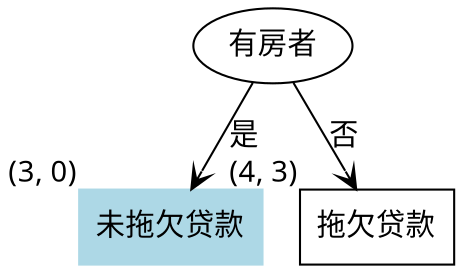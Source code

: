 digraph step1 {
	node [fontname=STKAITI shape=rect]
	edge [arrowhead=vee]
	A [label="有房者" shape=oval]
	B [label="未拖欠贷款" color=lightblue style=filled xlabel="(3, 0)"]
	C [label="拖欠贷款" xlabel="(4, 3)"]
	A -> B [label="是"]
	A -> C [label="否"]
}
